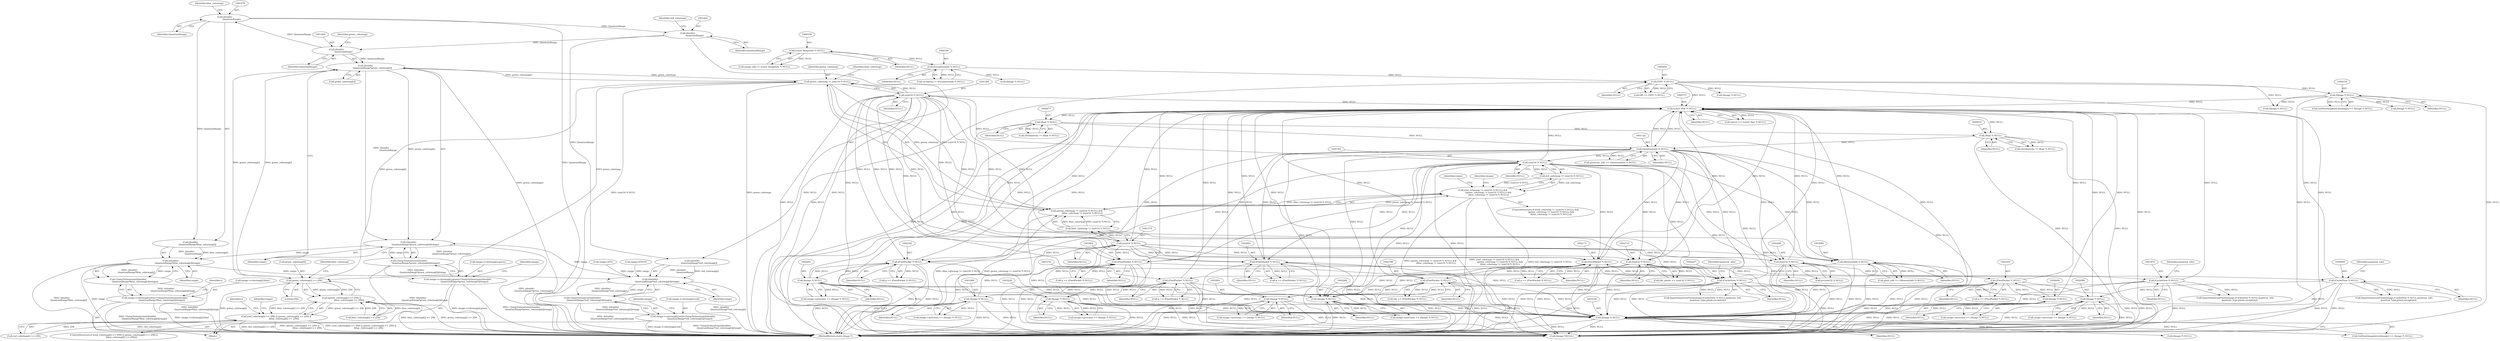 digraph "0_ImageMagick_2bb6941a2d557f26a2f2049ade466e118eeaab91@pointer" {
"1001458" [label="(Call,(double)\n                    QuantumRange*green_colormap[i])"];
"1001459" [label="(Call,(double)\n                    QuantumRange)"];
"1001441" [label="(Call,(double)\n                    QuantumRange)"];
"1001477" [label="(Call,(double)\n                    QuantumRange)"];
"1001366" [label="(Call,green_colormap != (uint16 *) NULL)"];
"1001458" [label="(Call,(double)\n                    QuantumRange*green_colormap[i])"];
"1001401" [label="(Call,green_colormap[i] >= 256)"];
"1001368" [label="(Call,(uint16 *) NULL)"];
"1001362" [label="(Call,(uint16 *) NULL)"];
"1001121" [label="(Call,(QuantumInfo *) NULL)"];
"1000876" [label="(Call,(float *) NULL)"];
"1000736" [label="(Call,(const char *) NULL)"];
"1002341" [label="(Call,(PixelPacket *) NULL)"];
"1002460" [label="(Call,(Image *) NULL)"];
"1001373" [label="(Call,(uint16 *) NULL)"];
"1001861" [label="(Call,(PixelPacket *) NULL)"];
"1001888" [label="(Call,(Image *) NULL)"];
"1001869" [label="(Call,(CacheView *) NULL)"];
"1002087" [label="(Call,(Image *) NULL)"];
"1002068" [label="(Call,(CacheView *) NULL)"];
"1002060" [label="(Call,(PixelPacket *) NULL)"];
"1003000" [label="(Call,(Image *) NULL)"];
"1002797" [label="(Call,(PixelPacket *) NULL)"];
"1002732" [label="(Call,(uint32 *) NULL)"];
"1003079" [label="(Call,(MemoryInfo *) NULL)"];
"1002639" [label="(Call,(Image *) NULL)"];
"1002522" [label="(Call,(PixelPacket *) NULL)"];
"1002489" [label="(Call,(uint32 *) NULL)"];
"1003149" [label="(Call,(PixelPacket *) NULL)"];
"1003228" [label="(Call,(Image *) NULL)"];
"1000317" [label="(Call,(Image *) NULL)"];
"1000243" [label="(Call,(TIFF *) NULL)"];
"1000185" [label="(Call,(ExceptionInfo *) NULL)"];
"1000158" [label="(Call,(const ImageInfo *) NULL)"];
"1003337" [label="(Call,(Image *) NULL)"];
"1002170" [label="(Call,(PixelPacket *) NULL)"];
"1002265" [label="(Call,(Image *) NULL)"];
"1002246" [label="(Call,(CacheView *) NULL)"];
"1000914" [label="(Call,(float *) NULL)"];
"1001365" [label="(Call,(green_colormap != (uint16 *) NULL) &&\n                (blue_colormap != (uint16 *) NULL))"];
"1001359" [label="(Call,(red_colormap != (uint16 *) NULL) &&\n                (green_colormap != (uint16 *) NULL) &&\n                (blue_colormap != (uint16 *) NULL))"];
"1001400" [label="(Call,(green_colormap[i] >= 256) ||\n                      (blue_colormap[i] >= 256))"];
"1001394" [label="(Call,(red_colormap[i] >= 256) || (green_colormap[i] >= 256) ||\n                      (blue_colormap[i] >= 256))"];
"1001457" [label="(Call,((double)\n                    QuantumRange*green_colormap[i])/range)"];
"1001456" [label="(Call,ClampToQuantum(((double)\n                    QuantumRange*green_colormap[i])/range))"];
"1001448" [label="(Call,image->colormap[i].green=ClampToQuantum(((double)\n                    QuantumRange*green_colormap[i])/range))"];
"1001475" [label="(Call,((double)\n                    QuantumRange*blue_colormap[i])/range)"];
"1001439" [label="(Call,((double)\n                    QuantumRange*red_colormap[i])/range)"];
"1001438" [label="(Call,ClampToQuantum(((double)\n                    QuantumRange*red_colormap[i])/range))"];
"1001430" [label="(Call,image->colormap[i].red=ClampToQuantum(((double)\n                    QuantumRange*red_colormap[i])/range))"];
"1001474" [label="(Call,ClampToQuantum(((double)\n                    QuantumRange*blue_colormap[i])/range))"];
"1001466" [label="(Call,image->colormap[i].blue=ClampToQuantum(((double)\n                    QuantumRange*blue_colormap[i])/range))"];
"1000736" [label="(Call,(const char *) NULL)"];
"1003149" [label="(Call,(PixelPacket *) NULL)"];
"1002996" [label="(Call,image->previous == (Image *) NULL)"];
"1002071" [label="(Identifier,quantum_info)"];
"1000912" [label="(Call,chromaticity != (float *) NULL)"];
"1001359" [label="(Call,(red_colormap != (uint16 *) NULL) &&\n                (green_colormap != (uint16 *) NULL) &&\n                (blue_colormap != (uint16 *) NULL))"];
"1003077" [label="(Call,pixel_info == (MemoryInfo *) NULL)"];
"1001445" [label="(Identifier,red_colormap)"];
"1001430" [label="(Call,image->colormap[i].red=ClampToQuantum(((double)\n                    QuantumRange*red_colormap[i])/range))"];
"1002168" [label="(Call,q == (PixelPacket *) NULL)"];
"1001395" [label="(Call,red_colormap[i] >= 256)"];
"1002799" [label="(Identifier,NULL)"];
"1001859" [label="(Call,q == (PixelPacket *) NULL)"];
"1000183" [label="(Call,exception != (ExceptionInfo *) NULL)"];
"1001360" [label="(Call,red_colormap != (uint16 *) NULL)"];
"1003339" [label="(Identifier,NULL)"];
"1002730" [label="(Call,tile_pixels == (uint32 *) NULL)"];
"1001408" [label="(Identifier,blue_colormap)"];
"1001394" [label="(Call,(red_colormap[i] >= 256) || (green_colormap[i] >= 256) ||\n                      (blue_colormap[i] >= 256))"];
"1001467" [label="(Call,image->colormap[i].blue)"];
"1001483" [label="(Identifier,range)"];
"1002795" [label="(Call,tile == (PixelPacket *) NULL)"];
"1002524" [label="(Identifier,NULL)"];
"1001392" [label="(Identifier,i)"];
"1003081" [label="(Identifier,NULL)"];
"1001412" [label="(Call,range=65535)"];
"1003000" [label="(Call,(Image *) NULL)"];
"1001429" [label="(Block,)"];
"1001861" [label="(Call,(PixelPacket *) NULL)"];
"1003346" [label="(Call,(Image *) NULL)"];
"1001439" [label="(Call,((double)\n                    QuantumRange*red_colormap[i])/range)"];
"1002462" [label="(Identifier,NULL)"];
"1002339" [label="(Call,q == (PixelPacket *) NULL)"];
"1003400" [label="(Call,(Image *)NULL)"];
"1001431" [label="(Call,image->colormap[i].red)"];
"1003079" [label="(Call,(MemoryInfo *) NULL)"];
"1002083" [label="(Call,image->previous == (Image *) NULL)"];
"1001465" [label="(Identifier,range)"];
"1002460" [label="(Call,(Image *) NULL)"];
"1001368" [label="(Call,(uint16 *) NULL)"];
"1000187" [label="(Identifier,NULL)"];
"1000876" [label="(Call,(float *) NULL)"];
"1001476" [label="(Call,(double)\n                    QuantumRange*blue_colormap[i])"];
"1003334" [label="(Call,GetNextImageInList(image) == (Image *) NULL)"];
"1001863" [label="(Identifier,NULL)"];
"1001366" [label="(Call,green_colormap != (uint16 *) NULL)"];
"1002341" [label="(Call,(PixelPacket *) NULL)"];
"1001459" [label="(Call,(double)\n                    QuantumRange)"];
"1001888" [label="(Call,(Image *) NULL)"];
"1003147" [label="(Call,q == (PixelPacket *) NULL)"];
"1002456" [label="(Call,image->previous == (Image *) NULL)"];
"1001487" [label="(Identifier,image)"];
"1002087" [label="(Call,(Image *) NULL)"];
"1001428" [label="(Identifier,i)"];
"1001457" [label="(Call,((double)\n                    QuantumRange*green_colormap[i])/range)"];
"1002170" [label="(Call,(PixelPacket *) NULL)"];
"1001377" [label="(Call,range=255)"];
"1000916" [label="(Identifier,NULL)"];
"1001365" [label="(Call,(green_colormap != (uint16 *) NULL) &&\n                (blue_colormap != (uint16 *) NULL))"];
"1000317" [label="(Call,(Image *) NULL)"];
"1001362" [label="(Call,(uint16 *) NULL)"];
"1002343" [label="(Identifier,NULL)"];
"1000252" [label="(Call,(Image *) NULL)"];
"1001470" [label="(Identifier,image)"];
"1002089" [label="(Identifier,NULL)"];
"1002244" [label="(Call,ImportQuantumPixels(image,(CacheView *) NULL,quantum_info,\n              quantum_type,pixels,exception))"];
"1000156" [label="(Call,image_info != (const ImageInfo *) NULL)"];
"1002489" [label="(Call,(uint32 *) NULL)"];
"1001448" [label="(Call,image->colormap[i].green=ClampToQuantum(((double)\n                    QuantumRange*green_colormap[i])/range))"];
"1001443" [label="(Identifier,QuantumRange)"];
"1001123" [label="(Identifier,NULL)"];
"1002246" [label="(Call,(CacheView *) NULL)"];
"1001462" [label="(Call,green_colormap[i])"];
"1003224" [label="(Call,image->previous == (Image *) NULL)"];
"1001867" [label="(Call,ImportQuantumPixels(image,(CacheView *) NULL,quantum_info,\n            quantum_type,pixels,exception))"];
"1001869" [label="(Call,(CacheView *) NULL)"];
"1001475" [label="(Call,((double)\n                    QuantumRange*blue_colormap[i])/range)"];
"1001441" [label="(Call,(double)\n                    QuantumRange)"];
"1002641" [label="(Identifier,NULL)"];
"1000314" [label="(Call,GetNextImageInList(image) == (Image *) NULL)"];
"1001871" [label="(Identifier,NULL)"];
"1002249" [label="(Identifier,quantum_info)"];
"1001447" [label="(Identifier,range)"];
"1001405" [label="(Literal,256)"];
"1002639" [label="(Call,(Image *) NULL)"];
"1001872" [label="(Identifier,quantum_info)"];
"1003230" [label="(Identifier,NULL)"];
"1001458" [label="(Call,(double)\n                    QuantumRange*green_colormap[i])"];
"1002522" [label="(Call,(PixelPacket *) NULL)"];
"1002491" [label="(Identifier,NULL)"];
"1001466" [label="(Call,image->colormap[i].blue=ClampToQuantum(((double)\n                    QuantumRange*blue_colormap[i])/range))"];
"1000307" [label="(Call,(Image *) NULL)"];
"1001884" [label="(Call,image->previous == (Image *) NULL)"];
"1002062" [label="(Identifier,NULL)"];
"1001358" [label="(ControlStructure,if ((red_colormap != (uint16 *) NULL) &&\n                (green_colormap != (uint16 *) NULL) &&\n                (blue_colormap != (uint16 *) NULL)))"];
"1001461" [label="(Identifier,QuantumRange)"];
"1001400" [label="(Call,(green_colormap[i] >= 256) ||\n                      (blue_colormap[i] >= 256))"];
"1001463" [label="(Identifier,green_colormap)"];
"1001440" [label="(Call,(double)\n                    QuantumRange*red_colormap[i])"];
"1002248" [label="(Identifier,NULL)"];
"1001401" [label="(Call,green_colormap[i] >= 256)"];
"1001364" [label="(Identifier,NULL)"];
"1002068" [label="(Call,(CacheView *) NULL)"];
"1002066" [label="(Call,ImportQuantumPixels(image,(CacheView *) NULL,quantum_info,\n            quantum_type,pixels,exception))"];
"1000245" [label="(Identifier,NULL)"];
"1000185" [label="(Call,(ExceptionInfo *) NULL)"];
"1001119" [label="(Call,quantum_info == (QuantumInfo *) NULL)"];
"1001477" [label="(Call,(double)\n                    QuantumRange)"];
"1001449" [label="(Call,image->colormap[i].green)"];
"1001378" [label="(Identifier,range)"];
"1000328" [label="(Call,(Image *) NULL)"];
"1001121" [label="(Call,(QuantumInfo *) NULL)"];
"1000158" [label="(Call,(const ImageInfo *) NULL)"];
"1001481" [label="(Identifier,blue_colormap)"];
"1001413" [label="(Identifier,range)"];
"1002635" [label="(Call,image->previous == (Image *) NULL)"];
"1003002" [label="(Identifier,NULL)"];
"1001371" [label="(Call,blue_colormap != (uint16 *) NULL)"];
"1002487" [label="(Call,p=(uint32 *) NULL)"];
"1001474" [label="(Call,ClampToQuantum(((double)\n                    QuantumRange*blue_colormap[i])/range))"];
"1002520" [label="(Call,q == (PixelPacket *) NULL)"];
"1001452" [label="(Identifier,image)"];
"1002070" [label="(Identifier,NULL)"];
"1000160" [label="(Identifier,NULL)"];
"1002267" [label="(Identifier,NULL)"];
"1001402" [label="(Call,green_colormap[i])"];
"1003406" [label="(MethodReturn,static Image *)"];
"1000878" [label="(Identifier,NULL)"];
"1002261" [label="(Call,image->previous == (Image *) NULL)"];
"1000241" [label="(Call,tiff == (TIFF *) NULL)"];
"1001375" [label="(Identifier,NULL)"];
"1001456" [label="(Call,ClampToQuantum(((double)\n                    QuantumRange*green_colormap[i])/range))"];
"1001367" [label="(Identifier,green_colormap)"];
"1003151" [label="(Identifier,NULL)"];
"1000319" [label="(Identifier,NULL)"];
"1000215" [label="(Call,(Image *) NULL)"];
"1000738" [label="(Identifier,NULL)"];
"1002734" [label="(Identifier,NULL)"];
"1003337" [label="(Call,(Image *) NULL)"];
"1003228" [label="(Call,(Image *) NULL)"];
"1002732" [label="(Call,(uint32 *) NULL)"];
"1000243" [label="(Call,(TIFF *) NULL)"];
"1001372" [label="(Identifier,blue_colormap)"];
"1000874" [label="(Call,chromaticity != (float *) NULL)"];
"1002058" [label="(Call,q == (PixelPacket *) NULL)"];
"1001479" [label="(Identifier,QuantumRange)"];
"1001406" [label="(Call,blue_colormap[i] >= 256)"];
"1002265" [label="(Call,(Image *) NULL)"];
"1000914" [label="(Call,(float *) NULL)"];
"1000734" [label="(Call,option == (const char *) NULL)"];
"1001438" [label="(Call,ClampToQuantum(((double)\n                    QuantumRange*red_colormap[i])/range))"];
"1001393" [label="(ControlStructure,if ((red_colormap[i] >= 256) || (green_colormap[i] >= 256) ||\n                      (blue_colormap[i] >= 256)))"];
"1002172" [label="(Identifier,NULL)"];
"1001373" [label="(Call,(uint16 *) NULL)"];
"1002797" [label="(Call,(PixelPacket *) NULL)"];
"1001370" [label="(Identifier,NULL)"];
"1002060" [label="(Call,(PixelPacket *) NULL)"];
"1001890" [label="(Identifier,NULL)"];
"1001458" -> "1001457"  [label="AST: "];
"1001458" -> "1001462"  [label="CFG: "];
"1001459" -> "1001458"  [label="AST: "];
"1001462" -> "1001458"  [label="AST: "];
"1001465" -> "1001458"  [label="CFG: "];
"1001458" -> "1003406"  [label="DDG: green_colormap[i]"];
"1001458" -> "1001366"  [label="DDG: green_colormap[i]"];
"1001458" -> "1001401"  [label="DDG: green_colormap[i]"];
"1001458" -> "1001457"  [label="DDG: (double)\n                    QuantumRange"];
"1001458" -> "1001457"  [label="DDG: green_colormap[i]"];
"1001459" -> "1001458"  [label="DDG: QuantumRange"];
"1001366" -> "1001458"  [label="DDG: green_colormap"];
"1001401" -> "1001458"  [label="DDG: green_colormap[i]"];
"1001459" -> "1001461"  [label="CFG: "];
"1001460" -> "1001459"  [label="AST: "];
"1001461" -> "1001459"  [label="AST: "];
"1001463" -> "1001459"  [label="CFG: "];
"1001441" -> "1001459"  [label="DDG: QuantumRange"];
"1001459" -> "1001477"  [label="DDG: QuantumRange"];
"1001441" -> "1001440"  [label="AST: "];
"1001441" -> "1001443"  [label="CFG: "];
"1001442" -> "1001441"  [label="AST: "];
"1001443" -> "1001441"  [label="AST: "];
"1001445" -> "1001441"  [label="CFG: "];
"1001441" -> "1001440"  [label="DDG: QuantumRange"];
"1001477" -> "1001441"  [label="DDG: QuantumRange"];
"1001477" -> "1001476"  [label="AST: "];
"1001477" -> "1001479"  [label="CFG: "];
"1001478" -> "1001477"  [label="AST: "];
"1001479" -> "1001477"  [label="AST: "];
"1001481" -> "1001477"  [label="CFG: "];
"1001477" -> "1003406"  [label="DDG: QuantumRange"];
"1001477" -> "1001476"  [label="DDG: QuantumRange"];
"1001366" -> "1001365"  [label="AST: "];
"1001366" -> "1001368"  [label="CFG: "];
"1001367" -> "1001366"  [label="AST: "];
"1001368" -> "1001366"  [label="AST: "];
"1001372" -> "1001366"  [label="CFG: "];
"1001365" -> "1001366"  [label="CFG: "];
"1001366" -> "1003406"  [label="DDG: green_colormap"];
"1001366" -> "1003406"  [label="DDG: (uint16 *) NULL"];
"1001366" -> "1001365"  [label="DDG: green_colormap"];
"1001366" -> "1001365"  [label="DDG: (uint16 *) NULL"];
"1001401" -> "1001366"  [label="DDG: green_colormap[i]"];
"1001368" -> "1001366"  [label="DDG: NULL"];
"1001366" -> "1001401"  [label="DDG: green_colormap"];
"1001401" -> "1001400"  [label="AST: "];
"1001401" -> "1001405"  [label="CFG: "];
"1001402" -> "1001401"  [label="AST: "];
"1001405" -> "1001401"  [label="AST: "];
"1001408" -> "1001401"  [label="CFG: "];
"1001400" -> "1001401"  [label="CFG: "];
"1001401" -> "1003406"  [label="DDG: green_colormap[i]"];
"1001401" -> "1001400"  [label="DDG: green_colormap[i]"];
"1001401" -> "1001400"  [label="DDG: 256"];
"1001368" -> "1001370"  [label="CFG: "];
"1001369" -> "1001368"  [label="AST: "];
"1001370" -> "1001368"  [label="AST: "];
"1001368" -> "1003406"  [label="DDG: NULL"];
"1001368" -> "1000736"  [label="DDG: NULL"];
"1001362" -> "1001368"  [label="DDG: NULL"];
"1001368" -> "1001373"  [label="DDG: NULL"];
"1001368" -> "1001861"  [label="DDG: NULL"];
"1001368" -> "1002060"  [label="DDG: NULL"];
"1001368" -> "1002170"  [label="DDG: NULL"];
"1001368" -> "1002246"  [label="DDG: NULL"];
"1001368" -> "1002265"  [label="DDG: NULL"];
"1001368" -> "1002341"  [label="DDG: NULL"];
"1001368" -> "1002489"  [label="DDG: NULL"];
"1001368" -> "1002732"  [label="DDG: NULL"];
"1001368" -> "1003079"  [label="DDG: NULL"];
"1001368" -> "1003337"  [label="DDG: NULL"];
"1001368" -> "1003400"  [label="DDG: NULL"];
"1001362" -> "1001360"  [label="AST: "];
"1001362" -> "1001364"  [label="CFG: "];
"1001363" -> "1001362"  [label="AST: "];
"1001364" -> "1001362"  [label="AST: "];
"1001360" -> "1001362"  [label="CFG: "];
"1001362" -> "1003406"  [label="DDG: NULL"];
"1001362" -> "1000736"  [label="DDG: NULL"];
"1001362" -> "1001360"  [label="DDG: NULL"];
"1001121" -> "1001362"  [label="DDG: NULL"];
"1001362" -> "1001861"  [label="DDG: NULL"];
"1001362" -> "1002060"  [label="DDG: NULL"];
"1001362" -> "1002170"  [label="DDG: NULL"];
"1001362" -> "1002246"  [label="DDG: NULL"];
"1001362" -> "1002265"  [label="DDG: NULL"];
"1001362" -> "1002341"  [label="DDG: NULL"];
"1001362" -> "1002489"  [label="DDG: NULL"];
"1001362" -> "1002732"  [label="DDG: NULL"];
"1001362" -> "1003079"  [label="DDG: NULL"];
"1001362" -> "1003337"  [label="DDG: NULL"];
"1001362" -> "1003400"  [label="DDG: NULL"];
"1001121" -> "1001119"  [label="AST: "];
"1001121" -> "1001123"  [label="CFG: "];
"1001122" -> "1001121"  [label="AST: "];
"1001123" -> "1001121"  [label="AST: "];
"1001119" -> "1001121"  [label="CFG: "];
"1001121" -> "1003406"  [label="DDG: NULL"];
"1001121" -> "1000736"  [label="DDG: NULL"];
"1001121" -> "1001119"  [label="DDG: NULL"];
"1000876" -> "1001121"  [label="DDG: NULL"];
"1000914" -> "1001121"  [label="DDG: NULL"];
"1000736" -> "1001121"  [label="DDG: NULL"];
"1001121" -> "1001861"  [label="DDG: NULL"];
"1001121" -> "1002060"  [label="DDG: NULL"];
"1001121" -> "1002170"  [label="DDG: NULL"];
"1001121" -> "1002246"  [label="DDG: NULL"];
"1001121" -> "1002265"  [label="DDG: NULL"];
"1001121" -> "1002341"  [label="DDG: NULL"];
"1001121" -> "1002489"  [label="DDG: NULL"];
"1001121" -> "1002732"  [label="DDG: NULL"];
"1001121" -> "1003079"  [label="DDG: NULL"];
"1001121" -> "1003337"  [label="DDG: NULL"];
"1001121" -> "1003400"  [label="DDG: NULL"];
"1000876" -> "1000874"  [label="AST: "];
"1000876" -> "1000878"  [label="CFG: "];
"1000877" -> "1000876"  [label="AST: "];
"1000878" -> "1000876"  [label="AST: "];
"1000874" -> "1000876"  [label="CFG: "];
"1000876" -> "1003406"  [label="DDG: NULL"];
"1000876" -> "1000874"  [label="DDG: NULL"];
"1000736" -> "1000876"  [label="DDG: NULL"];
"1000876" -> "1000914"  [label="DDG: NULL"];
"1000876" -> "1003400"  [label="DDG: NULL"];
"1000736" -> "1000734"  [label="AST: "];
"1000736" -> "1000738"  [label="CFG: "];
"1000737" -> "1000736"  [label="AST: "];
"1000738" -> "1000736"  [label="AST: "];
"1000734" -> "1000736"  [label="CFG: "];
"1000736" -> "1003406"  [label="DDG: NULL"];
"1000736" -> "1000734"  [label="DDG: NULL"];
"1002341" -> "1000736"  [label="DDG: NULL"];
"1002460" -> "1000736"  [label="DDG: NULL"];
"1001861" -> "1000736"  [label="DDG: NULL"];
"1001888" -> "1000736"  [label="DDG: NULL"];
"1001869" -> "1000736"  [label="DDG: NULL"];
"1002087" -> "1000736"  [label="DDG: NULL"];
"1003000" -> "1000736"  [label="DDG: NULL"];
"1003079" -> "1000736"  [label="DDG: NULL"];
"1002639" -> "1000736"  [label="DDG: NULL"];
"1003149" -> "1000736"  [label="DDG: NULL"];
"1002060" -> "1000736"  [label="DDG: NULL"];
"1000317" -> "1000736"  [label="DDG: NULL"];
"1002522" -> "1000736"  [label="DDG: NULL"];
"1003337" -> "1000736"  [label="DDG: NULL"];
"1002170" -> "1000736"  [label="DDG: NULL"];
"1002265" -> "1000736"  [label="DDG: NULL"];
"1001373" -> "1000736"  [label="DDG: NULL"];
"1002732" -> "1000736"  [label="DDG: NULL"];
"1002797" -> "1000736"  [label="DDG: NULL"];
"1000243" -> "1000736"  [label="DDG: NULL"];
"1002246" -> "1000736"  [label="DDG: NULL"];
"1002068" -> "1000736"  [label="DDG: NULL"];
"1002489" -> "1000736"  [label="DDG: NULL"];
"1003228" -> "1000736"  [label="DDG: NULL"];
"1000736" -> "1000914"  [label="DDG: NULL"];
"1000736" -> "1003400"  [label="DDG: NULL"];
"1002341" -> "1002339"  [label="AST: "];
"1002341" -> "1002343"  [label="CFG: "];
"1002342" -> "1002341"  [label="AST: "];
"1002343" -> "1002341"  [label="AST: "];
"1002339" -> "1002341"  [label="CFG: "];
"1002341" -> "1003406"  [label="DDG: NULL"];
"1002341" -> "1002339"  [label="DDG: NULL"];
"1002460" -> "1002341"  [label="DDG: NULL"];
"1001373" -> "1002341"  [label="DDG: NULL"];
"1002341" -> "1002460"  [label="DDG: NULL"];
"1002341" -> "1003337"  [label="DDG: NULL"];
"1002341" -> "1003400"  [label="DDG: NULL"];
"1002460" -> "1002456"  [label="AST: "];
"1002460" -> "1002462"  [label="CFG: "];
"1002461" -> "1002460"  [label="AST: "];
"1002462" -> "1002460"  [label="AST: "];
"1002456" -> "1002460"  [label="CFG: "];
"1002460" -> "1003406"  [label="DDG: NULL"];
"1002460" -> "1002456"  [label="DDG: NULL"];
"1002460" -> "1003337"  [label="DDG: NULL"];
"1002460" -> "1003400"  [label="DDG: NULL"];
"1001373" -> "1001371"  [label="AST: "];
"1001373" -> "1001375"  [label="CFG: "];
"1001374" -> "1001373"  [label="AST: "];
"1001375" -> "1001373"  [label="AST: "];
"1001371" -> "1001373"  [label="CFG: "];
"1001373" -> "1003406"  [label="DDG: NULL"];
"1001373" -> "1001371"  [label="DDG: NULL"];
"1001373" -> "1001861"  [label="DDG: NULL"];
"1001373" -> "1002060"  [label="DDG: NULL"];
"1001373" -> "1002170"  [label="DDG: NULL"];
"1001373" -> "1002246"  [label="DDG: NULL"];
"1001373" -> "1002265"  [label="DDG: NULL"];
"1001373" -> "1002489"  [label="DDG: NULL"];
"1001373" -> "1002732"  [label="DDG: NULL"];
"1001373" -> "1003079"  [label="DDG: NULL"];
"1001373" -> "1003337"  [label="DDG: NULL"];
"1001373" -> "1003400"  [label="DDG: NULL"];
"1001861" -> "1001859"  [label="AST: "];
"1001861" -> "1001863"  [label="CFG: "];
"1001862" -> "1001861"  [label="AST: "];
"1001863" -> "1001861"  [label="AST: "];
"1001859" -> "1001861"  [label="CFG: "];
"1001861" -> "1003406"  [label="DDG: NULL"];
"1001861" -> "1001859"  [label="DDG: NULL"];
"1001888" -> "1001861"  [label="DDG: NULL"];
"1001861" -> "1001869"  [label="DDG: NULL"];
"1001861" -> "1003337"  [label="DDG: NULL"];
"1001861" -> "1003400"  [label="DDG: NULL"];
"1001888" -> "1001884"  [label="AST: "];
"1001888" -> "1001890"  [label="CFG: "];
"1001889" -> "1001888"  [label="AST: "];
"1001890" -> "1001888"  [label="AST: "];
"1001884" -> "1001888"  [label="CFG: "];
"1001888" -> "1003406"  [label="DDG: NULL"];
"1001888" -> "1001884"  [label="DDG: NULL"];
"1001869" -> "1001888"  [label="DDG: NULL"];
"1001888" -> "1003337"  [label="DDG: NULL"];
"1001888" -> "1003400"  [label="DDG: NULL"];
"1001869" -> "1001867"  [label="AST: "];
"1001869" -> "1001871"  [label="CFG: "];
"1001870" -> "1001869"  [label="AST: "];
"1001871" -> "1001869"  [label="AST: "];
"1001872" -> "1001869"  [label="CFG: "];
"1001869" -> "1003406"  [label="DDG: NULL"];
"1001869" -> "1001867"  [label="DDG: NULL"];
"1001869" -> "1003337"  [label="DDG: NULL"];
"1001869" -> "1003400"  [label="DDG: NULL"];
"1002087" -> "1002083"  [label="AST: "];
"1002087" -> "1002089"  [label="CFG: "];
"1002088" -> "1002087"  [label="AST: "];
"1002089" -> "1002087"  [label="AST: "];
"1002083" -> "1002087"  [label="CFG: "];
"1002087" -> "1003406"  [label="DDG: NULL"];
"1002087" -> "1002060"  [label="DDG: NULL"];
"1002087" -> "1002083"  [label="DDG: NULL"];
"1002068" -> "1002087"  [label="DDG: NULL"];
"1002087" -> "1003337"  [label="DDG: NULL"];
"1002087" -> "1003400"  [label="DDG: NULL"];
"1002068" -> "1002066"  [label="AST: "];
"1002068" -> "1002070"  [label="CFG: "];
"1002069" -> "1002068"  [label="AST: "];
"1002070" -> "1002068"  [label="AST: "];
"1002071" -> "1002068"  [label="CFG: "];
"1002068" -> "1003406"  [label="DDG: NULL"];
"1002068" -> "1002066"  [label="DDG: NULL"];
"1002060" -> "1002068"  [label="DDG: NULL"];
"1002068" -> "1003337"  [label="DDG: NULL"];
"1002068" -> "1003400"  [label="DDG: NULL"];
"1002060" -> "1002058"  [label="AST: "];
"1002060" -> "1002062"  [label="CFG: "];
"1002061" -> "1002060"  [label="AST: "];
"1002062" -> "1002060"  [label="AST: "];
"1002058" -> "1002060"  [label="CFG: "];
"1002060" -> "1003406"  [label="DDG: NULL"];
"1002060" -> "1002058"  [label="DDG: NULL"];
"1002060" -> "1003337"  [label="DDG: NULL"];
"1002060" -> "1003400"  [label="DDG: NULL"];
"1003000" -> "1002996"  [label="AST: "];
"1003000" -> "1003002"  [label="CFG: "];
"1003001" -> "1003000"  [label="AST: "];
"1003002" -> "1003000"  [label="AST: "];
"1002996" -> "1003000"  [label="CFG: "];
"1003000" -> "1003406"  [label="DDG: NULL"];
"1003000" -> "1002797"  [label="DDG: NULL"];
"1003000" -> "1002996"  [label="DDG: NULL"];
"1002797" -> "1003000"  [label="DDG: NULL"];
"1003000" -> "1003337"  [label="DDG: NULL"];
"1003000" -> "1003400"  [label="DDG: NULL"];
"1002797" -> "1002795"  [label="AST: "];
"1002797" -> "1002799"  [label="CFG: "];
"1002798" -> "1002797"  [label="AST: "];
"1002799" -> "1002797"  [label="AST: "];
"1002795" -> "1002797"  [label="CFG: "];
"1002797" -> "1003406"  [label="DDG: NULL"];
"1002797" -> "1002795"  [label="DDG: NULL"];
"1002732" -> "1002797"  [label="DDG: NULL"];
"1002797" -> "1003337"  [label="DDG: NULL"];
"1002797" -> "1003400"  [label="DDG: NULL"];
"1002732" -> "1002730"  [label="AST: "];
"1002732" -> "1002734"  [label="CFG: "];
"1002733" -> "1002732"  [label="AST: "];
"1002734" -> "1002732"  [label="AST: "];
"1002730" -> "1002732"  [label="CFG: "];
"1002732" -> "1003406"  [label="DDG: NULL"];
"1002732" -> "1002730"  [label="DDG: NULL"];
"1002732" -> "1003337"  [label="DDG: NULL"];
"1002732" -> "1003400"  [label="DDG: NULL"];
"1003079" -> "1003077"  [label="AST: "];
"1003079" -> "1003081"  [label="CFG: "];
"1003080" -> "1003079"  [label="AST: "];
"1003081" -> "1003079"  [label="AST: "];
"1003077" -> "1003079"  [label="CFG: "];
"1003079" -> "1003406"  [label="DDG: NULL"];
"1003079" -> "1003077"  [label="DDG: NULL"];
"1003079" -> "1003149"  [label="DDG: NULL"];
"1003079" -> "1003337"  [label="DDG: NULL"];
"1003079" -> "1003400"  [label="DDG: NULL"];
"1002639" -> "1002635"  [label="AST: "];
"1002639" -> "1002641"  [label="CFG: "];
"1002640" -> "1002639"  [label="AST: "];
"1002641" -> "1002639"  [label="AST: "];
"1002635" -> "1002639"  [label="CFG: "];
"1002639" -> "1003406"  [label="DDG: NULL"];
"1002639" -> "1002522"  [label="DDG: NULL"];
"1002639" -> "1002635"  [label="DDG: NULL"];
"1002522" -> "1002639"  [label="DDG: NULL"];
"1002639" -> "1003337"  [label="DDG: NULL"];
"1002639" -> "1003400"  [label="DDG: NULL"];
"1002522" -> "1002520"  [label="AST: "];
"1002522" -> "1002524"  [label="CFG: "];
"1002523" -> "1002522"  [label="AST: "];
"1002524" -> "1002522"  [label="AST: "];
"1002520" -> "1002522"  [label="CFG: "];
"1002522" -> "1003406"  [label="DDG: NULL"];
"1002522" -> "1002520"  [label="DDG: NULL"];
"1002489" -> "1002522"  [label="DDG: NULL"];
"1002522" -> "1003337"  [label="DDG: NULL"];
"1002522" -> "1003400"  [label="DDG: NULL"];
"1002489" -> "1002487"  [label="AST: "];
"1002489" -> "1002491"  [label="CFG: "];
"1002490" -> "1002489"  [label="AST: "];
"1002491" -> "1002489"  [label="AST: "];
"1002487" -> "1002489"  [label="CFG: "];
"1002489" -> "1003406"  [label="DDG: NULL"];
"1002489" -> "1002487"  [label="DDG: NULL"];
"1002489" -> "1003337"  [label="DDG: NULL"];
"1002489" -> "1003400"  [label="DDG: NULL"];
"1003149" -> "1003147"  [label="AST: "];
"1003149" -> "1003151"  [label="CFG: "];
"1003150" -> "1003149"  [label="AST: "];
"1003151" -> "1003149"  [label="AST: "];
"1003147" -> "1003149"  [label="CFG: "];
"1003149" -> "1003406"  [label="DDG: NULL"];
"1003149" -> "1003147"  [label="DDG: NULL"];
"1003228" -> "1003149"  [label="DDG: NULL"];
"1003149" -> "1003228"  [label="DDG: NULL"];
"1003149" -> "1003337"  [label="DDG: NULL"];
"1003149" -> "1003400"  [label="DDG: NULL"];
"1003228" -> "1003224"  [label="AST: "];
"1003228" -> "1003230"  [label="CFG: "];
"1003229" -> "1003228"  [label="AST: "];
"1003230" -> "1003228"  [label="AST: "];
"1003224" -> "1003228"  [label="CFG: "];
"1003228" -> "1003406"  [label="DDG: NULL"];
"1003228" -> "1003224"  [label="DDG: NULL"];
"1003228" -> "1003337"  [label="DDG: NULL"];
"1003228" -> "1003400"  [label="DDG: NULL"];
"1000317" -> "1000314"  [label="AST: "];
"1000317" -> "1000319"  [label="CFG: "];
"1000318" -> "1000317"  [label="AST: "];
"1000319" -> "1000317"  [label="AST: "];
"1000314" -> "1000317"  [label="CFG: "];
"1000317" -> "1003406"  [label="DDG: NULL"];
"1000317" -> "1000307"  [label="DDG: NULL"];
"1000317" -> "1000314"  [label="DDG: NULL"];
"1000243" -> "1000317"  [label="DDG: NULL"];
"1000317" -> "1000328"  [label="DDG: NULL"];
"1000317" -> "1003400"  [label="DDG: NULL"];
"1000243" -> "1000241"  [label="AST: "];
"1000243" -> "1000245"  [label="CFG: "];
"1000244" -> "1000243"  [label="AST: "];
"1000245" -> "1000243"  [label="AST: "];
"1000241" -> "1000243"  [label="CFG: "];
"1000243" -> "1003406"  [label="DDG: NULL"];
"1000243" -> "1000241"  [label="DDG: NULL"];
"1000185" -> "1000243"  [label="DDG: NULL"];
"1000243" -> "1000252"  [label="DDG: NULL"];
"1000243" -> "1000307"  [label="DDG: NULL"];
"1000243" -> "1003400"  [label="DDG: NULL"];
"1000185" -> "1000183"  [label="AST: "];
"1000185" -> "1000187"  [label="CFG: "];
"1000186" -> "1000185"  [label="AST: "];
"1000187" -> "1000185"  [label="AST: "];
"1000183" -> "1000185"  [label="CFG: "];
"1000185" -> "1000183"  [label="DDG: NULL"];
"1000158" -> "1000185"  [label="DDG: NULL"];
"1000185" -> "1000215"  [label="DDG: NULL"];
"1000158" -> "1000156"  [label="AST: "];
"1000158" -> "1000160"  [label="CFG: "];
"1000159" -> "1000158"  [label="AST: "];
"1000160" -> "1000158"  [label="AST: "];
"1000156" -> "1000158"  [label="CFG: "];
"1000158" -> "1000156"  [label="DDG: NULL"];
"1003337" -> "1003334"  [label="AST: "];
"1003337" -> "1003339"  [label="CFG: "];
"1003338" -> "1003337"  [label="AST: "];
"1003339" -> "1003337"  [label="AST: "];
"1003334" -> "1003337"  [label="CFG: "];
"1003337" -> "1003406"  [label="DDG: NULL"];
"1003337" -> "1003334"  [label="DDG: NULL"];
"1002170" -> "1003337"  [label="DDG: NULL"];
"1002265" -> "1003337"  [label="DDG: NULL"];
"1002246" -> "1003337"  [label="DDG: NULL"];
"1003337" -> "1003346"  [label="DDG: NULL"];
"1003337" -> "1003400"  [label="DDG: NULL"];
"1002170" -> "1002168"  [label="AST: "];
"1002170" -> "1002172"  [label="CFG: "];
"1002171" -> "1002170"  [label="AST: "];
"1002172" -> "1002170"  [label="AST: "];
"1002168" -> "1002170"  [label="CFG: "];
"1002170" -> "1003406"  [label="DDG: NULL"];
"1002170" -> "1002168"  [label="DDG: NULL"];
"1002265" -> "1002170"  [label="DDG: NULL"];
"1002246" -> "1002170"  [label="DDG: NULL"];
"1002170" -> "1002246"  [label="DDG: NULL"];
"1002170" -> "1002265"  [label="DDG: NULL"];
"1002170" -> "1003400"  [label="DDG: NULL"];
"1002265" -> "1002261"  [label="AST: "];
"1002265" -> "1002267"  [label="CFG: "];
"1002266" -> "1002265"  [label="AST: "];
"1002267" -> "1002265"  [label="AST: "];
"1002261" -> "1002265"  [label="CFG: "];
"1002265" -> "1003406"  [label="DDG: NULL"];
"1002265" -> "1002261"  [label="DDG: NULL"];
"1002246" -> "1002265"  [label="DDG: NULL"];
"1002265" -> "1003400"  [label="DDG: NULL"];
"1002246" -> "1002244"  [label="AST: "];
"1002246" -> "1002248"  [label="CFG: "];
"1002247" -> "1002246"  [label="AST: "];
"1002248" -> "1002246"  [label="AST: "];
"1002249" -> "1002246"  [label="CFG: "];
"1002246" -> "1003406"  [label="DDG: NULL"];
"1002246" -> "1002244"  [label="DDG: NULL"];
"1002246" -> "1003400"  [label="DDG: NULL"];
"1000914" -> "1000912"  [label="AST: "];
"1000914" -> "1000916"  [label="CFG: "];
"1000915" -> "1000914"  [label="AST: "];
"1000916" -> "1000914"  [label="AST: "];
"1000912" -> "1000914"  [label="CFG: "];
"1000914" -> "1003406"  [label="DDG: NULL"];
"1000914" -> "1000912"  [label="DDG: NULL"];
"1000914" -> "1003400"  [label="DDG: NULL"];
"1001365" -> "1001359"  [label="AST: "];
"1001365" -> "1001371"  [label="CFG: "];
"1001371" -> "1001365"  [label="AST: "];
"1001359" -> "1001365"  [label="CFG: "];
"1001365" -> "1003406"  [label="DDG: blue_colormap != (uint16 *) NULL"];
"1001365" -> "1003406"  [label="DDG: green_colormap != (uint16 *) NULL"];
"1001365" -> "1001359"  [label="DDG: green_colormap != (uint16 *) NULL"];
"1001365" -> "1001359"  [label="DDG: blue_colormap != (uint16 *) NULL"];
"1001371" -> "1001365"  [label="DDG: blue_colormap"];
"1001371" -> "1001365"  [label="DDG: (uint16 *) NULL"];
"1001359" -> "1001358"  [label="AST: "];
"1001359" -> "1001360"  [label="CFG: "];
"1001360" -> "1001359"  [label="AST: "];
"1001378" -> "1001359"  [label="CFG: "];
"1001487" -> "1001359"  [label="CFG: "];
"1001359" -> "1003406"  [label="DDG: (red_colormap != (uint16 *) NULL) &&\n                (green_colormap != (uint16 *) NULL) &&\n                (blue_colormap != (uint16 *) NULL)"];
"1001359" -> "1003406"  [label="DDG: red_colormap != (uint16 *) NULL"];
"1001359" -> "1003406"  [label="DDG: (green_colormap != (uint16 *) NULL) &&\n                (blue_colormap != (uint16 *) NULL)"];
"1001360" -> "1001359"  [label="DDG: red_colormap"];
"1001360" -> "1001359"  [label="DDG: (uint16 *) NULL"];
"1001400" -> "1001394"  [label="AST: "];
"1001400" -> "1001406"  [label="CFG: "];
"1001406" -> "1001400"  [label="AST: "];
"1001394" -> "1001400"  [label="CFG: "];
"1001400" -> "1003406"  [label="DDG: blue_colormap[i] >= 256"];
"1001400" -> "1003406"  [label="DDG: green_colormap[i] >= 256"];
"1001400" -> "1001394"  [label="DDG: green_colormap[i] >= 256"];
"1001400" -> "1001394"  [label="DDG: blue_colormap[i] >= 256"];
"1001406" -> "1001400"  [label="DDG: blue_colormap[i]"];
"1001406" -> "1001400"  [label="DDG: 256"];
"1001394" -> "1001393"  [label="AST: "];
"1001394" -> "1001395"  [label="CFG: "];
"1001395" -> "1001394"  [label="AST: "];
"1001413" -> "1001394"  [label="CFG: "];
"1001392" -> "1001394"  [label="CFG: "];
"1001394" -> "1003406"  [label="DDG: (green_colormap[i] >= 256) ||\n                      (blue_colormap[i] >= 256)"];
"1001394" -> "1003406"  [label="DDG: (red_colormap[i] >= 256) || (green_colormap[i] >= 256) ||\n                      (blue_colormap[i] >= 256)"];
"1001394" -> "1003406"  [label="DDG: red_colormap[i] >= 256"];
"1001395" -> "1001394"  [label="DDG: red_colormap[i]"];
"1001395" -> "1001394"  [label="DDG: 256"];
"1001457" -> "1001456"  [label="AST: "];
"1001457" -> "1001465"  [label="CFG: "];
"1001465" -> "1001457"  [label="AST: "];
"1001456" -> "1001457"  [label="CFG: "];
"1001457" -> "1003406"  [label="DDG: (double)\n                    QuantumRange*green_colormap[i]"];
"1001457" -> "1001456"  [label="DDG: (double)\n                    QuantumRange*green_colormap[i]"];
"1001457" -> "1001456"  [label="DDG: range"];
"1001439" -> "1001457"  [label="DDG: range"];
"1001457" -> "1001475"  [label="DDG: range"];
"1001456" -> "1001448"  [label="AST: "];
"1001448" -> "1001456"  [label="CFG: "];
"1001456" -> "1003406"  [label="DDG: ((double)\n                    QuantumRange*green_colormap[i])/range"];
"1001456" -> "1001448"  [label="DDG: ((double)\n                    QuantumRange*green_colormap[i])/range"];
"1001448" -> "1001429"  [label="AST: "];
"1001449" -> "1001448"  [label="AST: "];
"1001470" -> "1001448"  [label="CFG: "];
"1001448" -> "1003406"  [label="DDG: image->colormap[i].green"];
"1001448" -> "1003406"  [label="DDG: ClampToQuantum(((double)\n                    QuantumRange*green_colormap[i])/range)"];
"1001475" -> "1001474"  [label="AST: "];
"1001475" -> "1001483"  [label="CFG: "];
"1001476" -> "1001475"  [label="AST: "];
"1001483" -> "1001475"  [label="AST: "];
"1001474" -> "1001475"  [label="CFG: "];
"1001475" -> "1003406"  [label="DDG: (double)\n                    QuantumRange*blue_colormap[i]"];
"1001475" -> "1003406"  [label="DDG: range"];
"1001475" -> "1001439"  [label="DDG: range"];
"1001475" -> "1001474"  [label="DDG: (double)\n                    QuantumRange*blue_colormap[i]"];
"1001475" -> "1001474"  [label="DDG: range"];
"1001476" -> "1001475"  [label="DDG: (double)\n                    QuantumRange"];
"1001476" -> "1001475"  [label="DDG: blue_colormap[i]"];
"1001439" -> "1001438"  [label="AST: "];
"1001439" -> "1001447"  [label="CFG: "];
"1001440" -> "1001439"  [label="AST: "];
"1001447" -> "1001439"  [label="AST: "];
"1001438" -> "1001439"  [label="CFG: "];
"1001439" -> "1003406"  [label="DDG: (double)\n                    QuantumRange*red_colormap[i]"];
"1001439" -> "1001438"  [label="DDG: (double)\n                    QuantumRange*red_colormap[i]"];
"1001439" -> "1001438"  [label="DDG: range"];
"1001440" -> "1001439"  [label="DDG: (double)\n                    QuantumRange"];
"1001440" -> "1001439"  [label="DDG: red_colormap[i]"];
"1001377" -> "1001439"  [label="DDG: range"];
"1001412" -> "1001439"  [label="DDG: range"];
"1001438" -> "1001430"  [label="AST: "];
"1001430" -> "1001438"  [label="CFG: "];
"1001438" -> "1003406"  [label="DDG: ((double)\n                    QuantumRange*red_colormap[i])/range"];
"1001438" -> "1001430"  [label="DDG: ((double)\n                    QuantumRange*red_colormap[i])/range"];
"1001430" -> "1001429"  [label="AST: "];
"1001431" -> "1001430"  [label="AST: "];
"1001452" -> "1001430"  [label="CFG: "];
"1001430" -> "1003406"  [label="DDG: ClampToQuantum(((double)\n                    QuantumRange*red_colormap[i])/range)"];
"1001430" -> "1003406"  [label="DDG: image->colormap[i].red"];
"1001474" -> "1001466"  [label="AST: "];
"1001466" -> "1001474"  [label="CFG: "];
"1001474" -> "1003406"  [label="DDG: ((double)\n                    QuantumRange*blue_colormap[i])/range"];
"1001474" -> "1001466"  [label="DDG: ((double)\n                    QuantumRange*blue_colormap[i])/range"];
"1001466" -> "1001429"  [label="AST: "];
"1001467" -> "1001466"  [label="AST: "];
"1001428" -> "1001466"  [label="CFG: "];
"1001466" -> "1003406"  [label="DDG: ClampToQuantum(((double)\n                    QuantumRange*blue_colormap[i])/range)"];
"1001466" -> "1003406"  [label="DDG: image->colormap[i].blue"];
}

